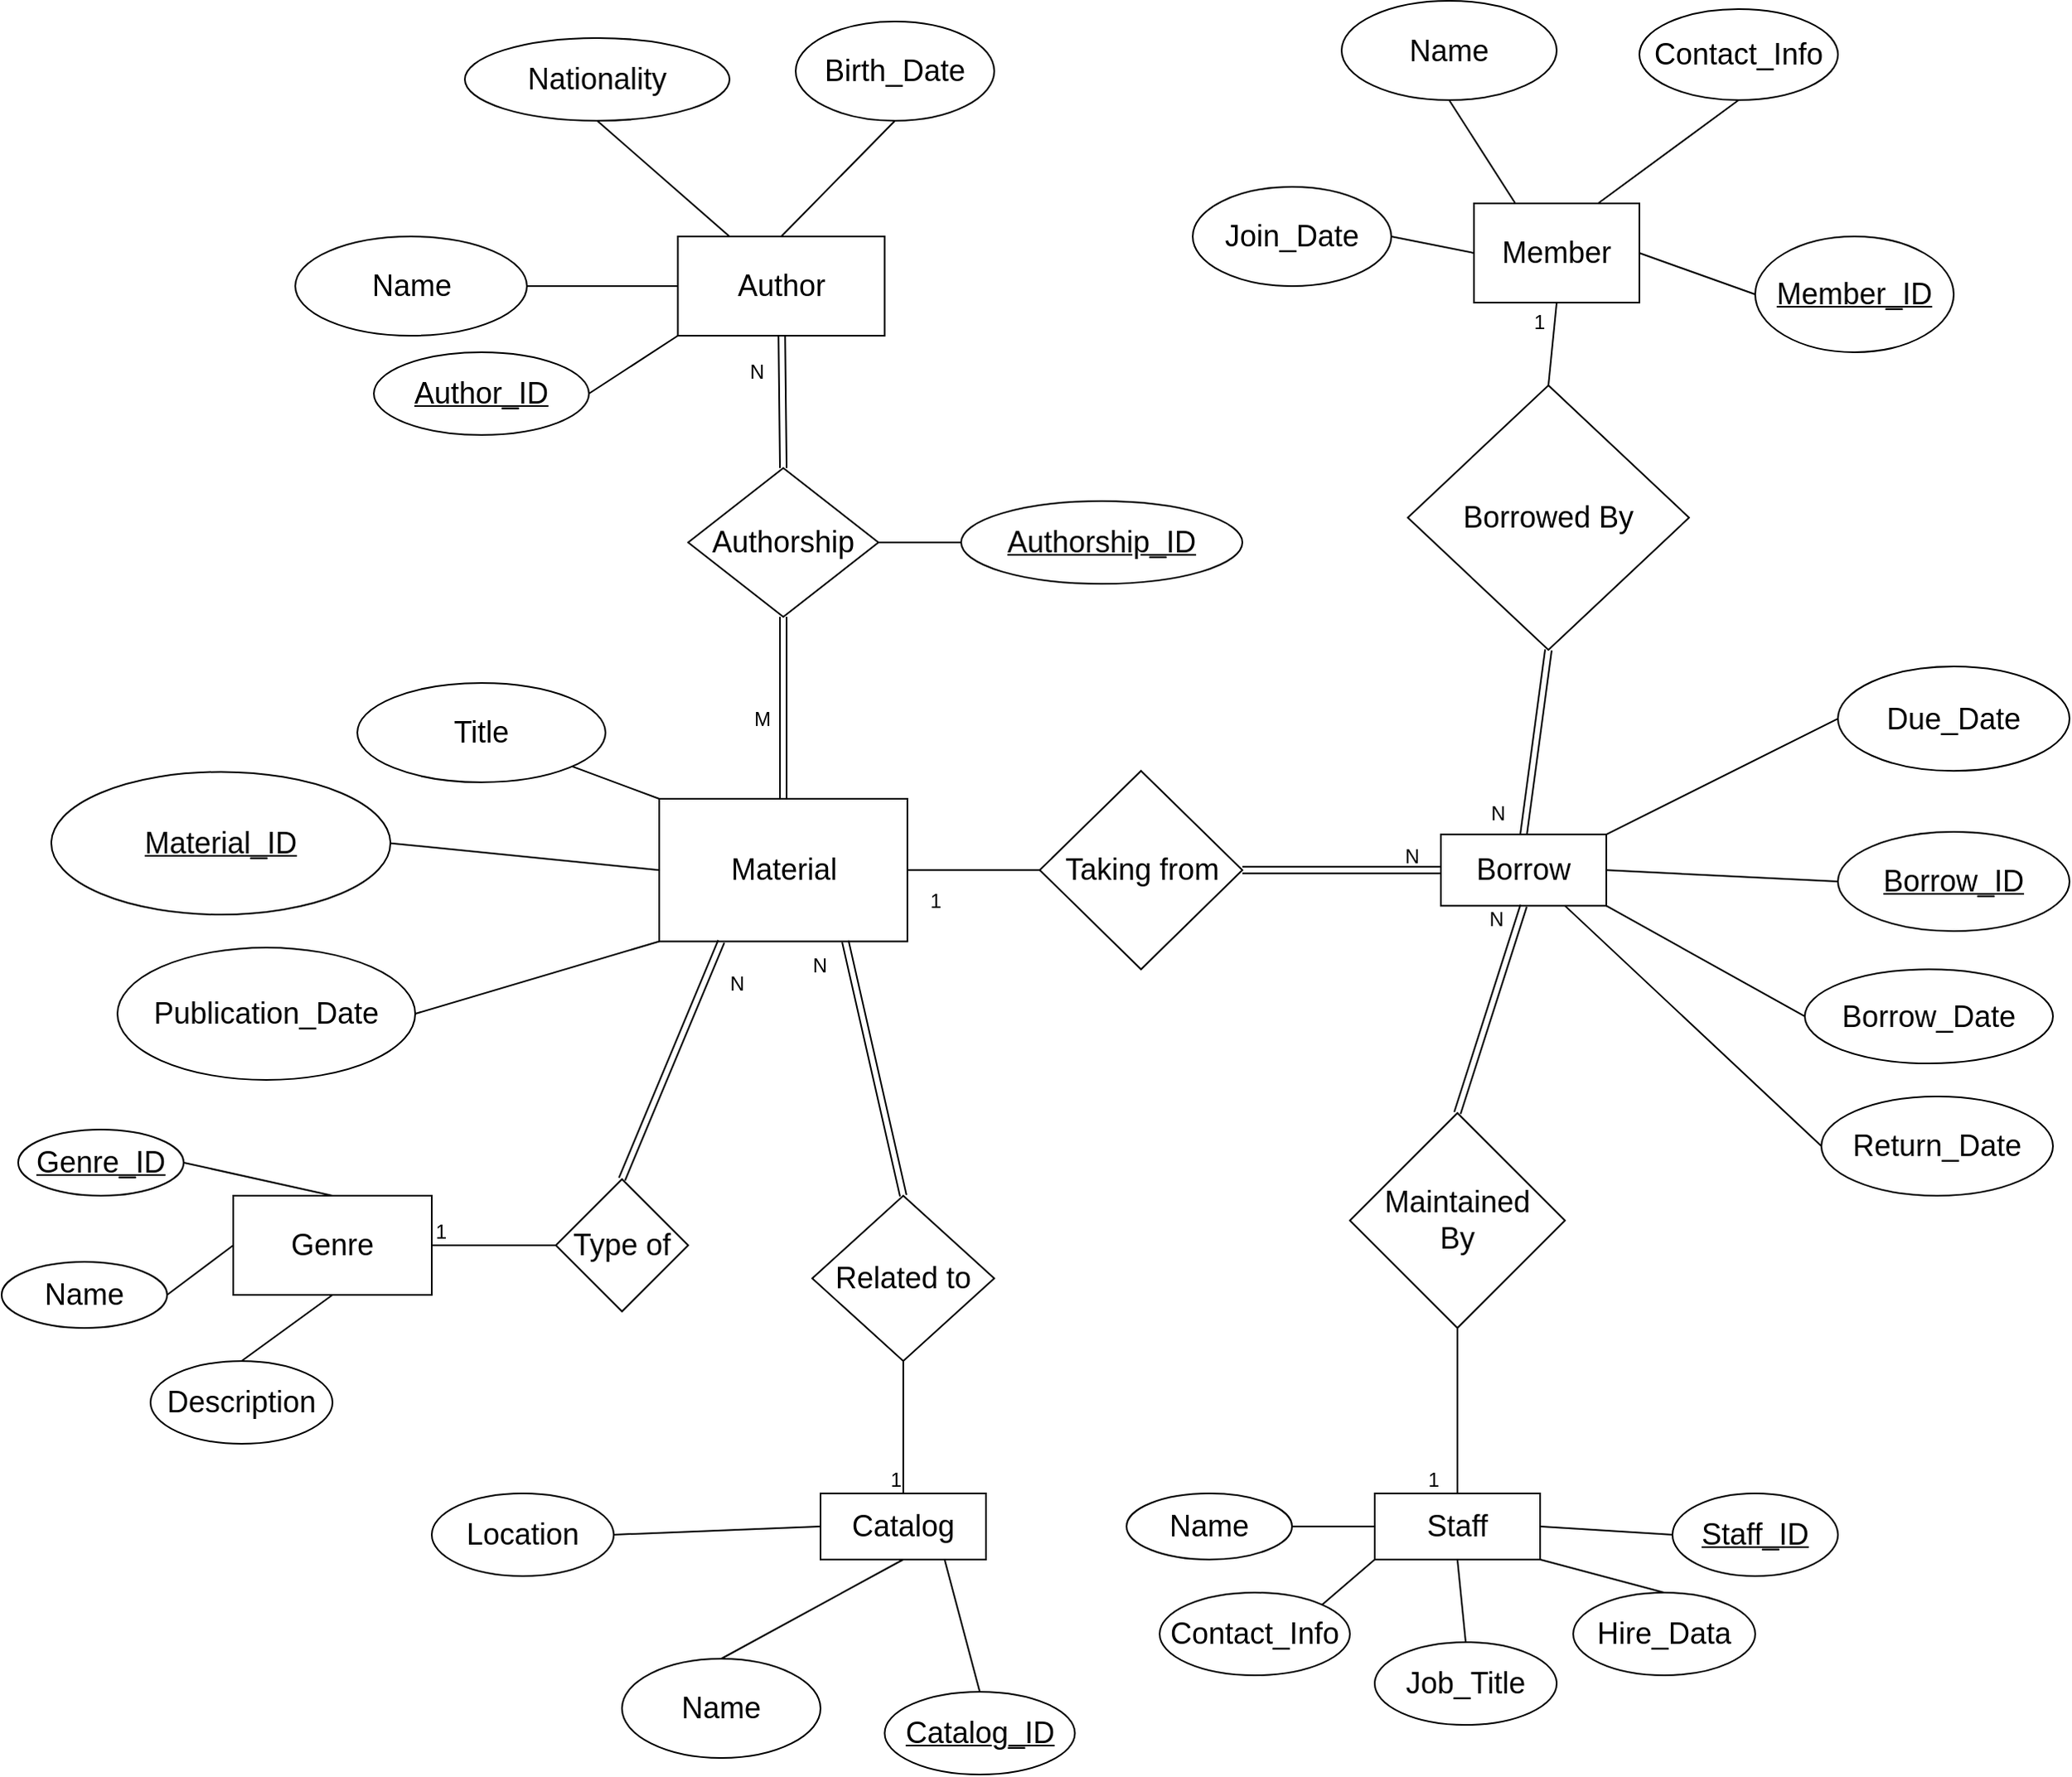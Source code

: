 <mxfile version="24.2.3" type="device">
  <diagram id="R2lEEEUBdFMjLlhIrx00" name="Page-1">
    <mxGraphModel dx="3028" dy="1042" grid="1" gridSize="10" guides="1" tooltips="1" connect="1" arrows="1" fold="1" page="1" pageScale="1" pageWidth="850" pageHeight="1100" math="0" shadow="0" extFonts="Permanent Marker^https://fonts.googleapis.com/css?family=Permanent+Marker">
      <root>
        <mxCell id="0" />
        <mxCell id="1" parent="0" />
        <mxCell id="g8YVUo3Ev3JXfUxe4tTI-1" value="&lt;font style=&quot;font-size: 18px;&quot;&gt;Material&lt;/font&gt;" style="rounded=0;whiteSpace=wrap;html=1;" vertex="1" parent="1">
          <mxGeometry x="-382.5" y="530" width="150" height="86.25" as="geometry" />
        </mxCell>
        <mxCell id="g8YVUo3Ev3JXfUxe4tTI-8" value="&lt;u&gt;&lt;font style=&quot;font-size: 18px;&quot;&gt;Material_ID&lt;/font&gt;&lt;/u&gt;" style="ellipse;whiteSpace=wrap;html=1;" vertex="1" parent="1">
          <mxGeometry x="-750" y="513.75" width="205" height="86.25" as="geometry" />
        </mxCell>
        <mxCell id="g8YVUo3Ev3JXfUxe4tTI-11" value="" style="endArrow=none;html=1;rounded=0;exitX=1;exitY=0.5;exitDx=0;exitDy=0;entryX=0;entryY=0.5;entryDx=0;entryDy=0;" edge="1" parent="1" source="g8YVUo3Ev3JXfUxe4tTI-8" target="g8YVUo3Ev3JXfUxe4tTI-1">
          <mxGeometry width="50" height="50" relative="1" as="geometry">
            <mxPoint x="470" y="320" as="sourcePoint" />
            <mxPoint x="520" y="270" as="targetPoint" />
          </mxGeometry>
        </mxCell>
        <mxCell id="g8YVUo3Ev3JXfUxe4tTI-12" value="" style="endArrow=none;html=1;rounded=0;exitX=0;exitY=0;exitDx=0;exitDy=0;" edge="1" parent="1" source="g8YVUo3Ev3JXfUxe4tTI-1" target="g8YVUo3Ev3JXfUxe4tTI-13">
          <mxGeometry width="50" height="50" relative="1" as="geometry">
            <mxPoint x="470" y="320" as="sourcePoint" />
            <mxPoint x="70" y="180" as="targetPoint" />
          </mxGeometry>
        </mxCell>
        <mxCell id="g8YVUo3Ev3JXfUxe4tTI-13" value="&lt;font style=&quot;font-size: 18px;&quot;&gt;Title&lt;/font&gt;" style="ellipse;whiteSpace=wrap;html=1;" vertex="1" parent="1">
          <mxGeometry x="-565" y="460" width="150" height="60" as="geometry" />
        </mxCell>
        <mxCell id="g8YVUo3Ev3JXfUxe4tTI-14" value="" style="endArrow=none;html=1;rounded=0;entryX=0;entryY=1;entryDx=0;entryDy=0;exitX=1;exitY=0.5;exitDx=0;exitDy=0;" edge="1" parent="1" source="g8YVUo3Ev3JXfUxe4tTI-15" target="g8YVUo3Ev3JXfUxe4tTI-1">
          <mxGeometry width="50" height="50" relative="1" as="geometry">
            <mxPoint x="70" y="290" as="sourcePoint" />
            <mxPoint x="520" y="270" as="targetPoint" />
          </mxGeometry>
        </mxCell>
        <mxCell id="g8YVUo3Ev3JXfUxe4tTI-15" value="&lt;font style=&quot;font-size: 18px;&quot;&gt;Publication_Date&lt;/font&gt;" style="ellipse;whiteSpace=wrap;html=1;" vertex="1" parent="1">
          <mxGeometry x="-710" y="620" width="180" height="80" as="geometry" />
        </mxCell>
        <mxCell id="g8YVUo3Ev3JXfUxe4tTI-22" value="&lt;font style=&quot;font-size: 18px;&quot;&gt;Authorship&lt;/font&gt;" style="rhombus;whiteSpace=wrap;html=1;" vertex="1" parent="1">
          <mxGeometry x="-365" y="330" width="115" height="90" as="geometry" />
        </mxCell>
        <mxCell id="g8YVUo3Ev3JXfUxe4tTI-28" value="" style="shape=link;html=1;rounded=0;exitX=0.5;exitY=0;exitDx=0;exitDy=0;entryX=0.5;entryY=1;entryDx=0;entryDy=0;" edge="1" parent="1" source="g8YVUo3Ev3JXfUxe4tTI-1" target="g8YVUo3Ev3JXfUxe4tTI-22">
          <mxGeometry relative="1" as="geometry">
            <mxPoint x="290" y="230" as="sourcePoint" />
            <mxPoint x="450" y="230" as="targetPoint" />
          </mxGeometry>
        </mxCell>
        <mxCell id="g8YVUo3Ev3JXfUxe4tTI-29" value="N" style="resizable=0;html=1;whiteSpace=wrap;align=right;verticalAlign=bottom;" connectable="0" vertex="1" parent="g8YVUo3Ev3JXfUxe4tTI-28">
          <mxGeometry x="1" relative="1" as="geometry">
            <mxPoint x="-10" y="-140" as="offset" />
          </mxGeometry>
        </mxCell>
        <mxCell id="g8YVUo3Ev3JXfUxe4tTI-30" value="" style="shape=link;html=1;rounded=0;exitX=0.5;exitY=0;exitDx=0;exitDy=0;entryX=0.5;entryY=1;entryDx=0;entryDy=0;" edge="1" parent="1" source="g8YVUo3Ev3JXfUxe4tTI-33" target="g8YVUo3Ev3JXfUxe4tTI-33">
          <mxGeometry relative="1" as="geometry">
            <mxPoint x="-290" y="300" as="sourcePoint" />
            <mxPoint x="-290" y="140" as="targetPoint" />
          </mxGeometry>
        </mxCell>
        <mxCell id="g8YVUo3Ev3JXfUxe4tTI-35" value="" style="shape=link;html=1;rounded=0;exitX=0.5;exitY=0;exitDx=0;exitDy=0;" edge="1" parent="1" source="g8YVUo3Ev3JXfUxe4tTI-22" target="g8YVUo3Ev3JXfUxe4tTI-33">
          <mxGeometry relative="1" as="geometry">
            <mxPoint x="-290" y="330" as="sourcePoint" />
            <mxPoint x="-290" y="140" as="targetPoint" />
          </mxGeometry>
        </mxCell>
        <mxCell id="g8YVUo3Ev3JXfUxe4tTI-36" value="M" style="resizable=0;html=1;whiteSpace=wrap;align=left;verticalAlign=bottom;" connectable="0" vertex="1" parent="g8YVUo3Ev3JXfUxe4tTI-35">
          <mxGeometry x="-1" relative="1" as="geometry">
            <mxPoint x="-20" y="160" as="offset" />
          </mxGeometry>
        </mxCell>
        <mxCell id="g8YVUo3Ev3JXfUxe4tTI-33" value="&lt;font style=&quot;font-size: 18px;&quot;&gt;Author&lt;/font&gt;" style="rounded=0;whiteSpace=wrap;html=1;" vertex="1" parent="1">
          <mxGeometry x="-371.25" y="190" width="125" height="60" as="geometry" />
        </mxCell>
        <mxCell id="g8YVUo3Ev3JXfUxe4tTI-37" value="&lt;font style=&quot;font-size: 18px;&quot;&gt;&lt;u&gt;Authorship_ID&lt;/u&gt;&lt;/font&gt;" style="ellipse;whiteSpace=wrap;html=1;align=center;" vertex="1" parent="1">
          <mxGeometry x="-200" y="350" width="170" height="50" as="geometry" />
        </mxCell>
        <mxCell id="g8YVUo3Ev3JXfUxe4tTI-38" value="" style="endArrow=none;html=1;rounded=0;entryX=1;entryY=0.5;entryDx=0;entryDy=0;exitX=0;exitY=0.5;exitDx=0;exitDy=0;" edge="1" parent="1" source="g8YVUo3Ev3JXfUxe4tTI-37" target="g8YVUo3Ev3JXfUxe4tTI-22">
          <mxGeometry width="50" height="50" relative="1" as="geometry">
            <mxPoint x="-140" y="390" as="sourcePoint" />
            <mxPoint x="60" y="460" as="targetPoint" />
          </mxGeometry>
        </mxCell>
        <mxCell id="g8YVUo3Ev3JXfUxe4tTI-39" value="&lt;font style=&quot;font-size: 18px;&quot;&gt;Name&lt;/font&gt;" style="ellipse;whiteSpace=wrap;html=1;align=center;" vertex="1" parent="1">
          <mxGeometry x="-602.5" y="190" width="140" height="60" as="geometry" />
        </mxCell>
        <mxCell id="g8YVUo3Ev3JXfUxe4tTI-40" value="&lt;font style=&quot;font-size: 18px;&quot;&gt;Author_ID&lt;/font&gt;" style="ellipse;whiteSpace=wrap;html=1;align=center;fontStyle=4;" vertex="1" parent="1">
          <mxGeometry x="-555" y="260" width="130" height="50" as="geometry" />
        </mxCell>
        <mxCell id="g8YVUo3Ev3JXfUxe4tTI-41" value="&lt;font style=&quot;font-size: 18px;&quot;&gt;Birth_Date&lt;/font&gt;" style="ellipse;whiteSpace=wrap;html=1;align=center;" vertex="1" parent="1">
          <mxGeometry x="-300" y="60" width="120" height="60" as="geometry" />
        </mxCell>
        <mxCell id="g8YVUo3Ev3JXfUxe4tTI-42" value="&lt;font style=&quot;font-size: 18px;&quot;&gt;Nationality&lt;/font&gt;" style="ellipse;whiteSpace=wrap;html=1;align=center;" vertex="1" parent="1">
          <mxGeometry x="-500" y="70" width="160" height="50" as="geometry" />
        </mxCell>
        <mxCell id="g8YVUo3Ev3JXfUxe4tTI-43" value="" style="endArrow=none;html=1;rounded=0;exitX=0.5;exitY=0;exitDx=0;exitDy=0;entryX=0.5;entryY=1;entryDx=0;entryDy=0;" edge="1" parent="1" source="g8YVUo3Ev3JXfUxe4tTI-33" target="g8YVUo3Ev3JXfUxe4tTI-41">
          <mxGeometry width="50" height="50" relative="1" as="geometry">
            <mxPoint x="10" y="350" as="sourcePoint" />
            <mxPoint x="60" y="300" as="targetPoint" />
          </mxGeometry>
        </mxCell>
        <mxCell id="g8YVUo3Ev3JXfUxe4tTI-44" value="" style="endArrow=none;html=1;rounded=0;exitX=0.5;exitY=1;exitDx=0;exitDy=0;entryX=0.25;entryY=0;entryDx=0;entryDy=0;" edge="1" parent="1" source="g8YVUo3Ev3JXfUxe4tTI-42" target="g8YVUo3Ev3JXfUxe4tTI-33">
          <mxGeometry width="50" height="50" relative="1" as="geometry">
            <mxPoint x="10" y="350" as="sourcePoint" />
            <mxPoint x="60" y="300" as="targetPoint" />
          </mxGeometry>
        </mxCell>
        <mxCell id="g8YVUo3Ev3JXfUxe4tTI-45" value="" style="endArrow=none;html=1;rounded=0;exitX=1;exitY=0.5;exitDx=0;exitDy=0;entryX=0;entryY=0.5;entryDx=0;entryDy=0;" edge="1" parent="1" source="g8YVUo3Ev3JXfUxe4tTI-39" target="g8YVUo3Ev3JXfUxe4tTI-33">
          <mxGeometry width="50" height="50" relative="1" as="geometry">
            <mxPoint x="10" y="350" as="sourcePoint" />
            <mxPoint x="60" y="300" as="targetPoint" />
          </mxGeometry>
        </mxCell>
        <mxCell id="g8YVUo3Ev3JXfUxe4tTI-46" value="" style="endArrow=none;html=1;rounded=0;exitX=1;exitY=0.5;exitDx=0;exitDy=0;entryX=0;entryY=1;entryDx=0;entryDy=0;" edge="1" parent="1" source="g8YVUo3Ev3JXfUxe4tTI-40" target="g8YVUo3Ev3JXfUxe4tTI-33">
          <mxGeometry width="50" height="50" relative="1" as="geometry">
            <mxPoint x="10" y="350" as="sourcePoint" />
            <mxPoint x="60" y="300" as="targetPoint" />
          </mxGeometry>
        </mxCell>
        <mxCell id="g8YVUo3Ev3JXfUxe4tTI-50" value="&lt;font style=&quot;font-size: 18px;&quot;&gt;Taking from&lt;/font&gt;" style="rhombus;whiteSpace=wrap;html=1;" vertex="1" parent="1">
          <mxGeometry x="-152.5" y="513.12" width="122.5" height="120" as="geometry" />
        </mxCell>
        <mxCell id="g8YVUo3Ev3JXfUxe4tTI-57" value="" style="endArrow=none;html=1;rounded=0;entryX=1;entryY=0.5;entryDx=0;entryDy=0;exitX=0;exitY=0.5;exitDx=0;exitDy=0;" edge="1" parent="1" source="g8YVUo3Ev3JXfUxe4tTI-50" target="g8YVUo3Ev3JXfUxe4tTI-1">
          <mxGeometry relative="1" as="geometry">
            <mxPoint x="-230" y="560" as="sourcePoint" />
            <mxPoint x="-70" y="560" as="targetPoint" />
          </mxGeometry>
        </mxCell>
        <mxCell id="g8YVUo3Ev3JXfUxe4tTI-58" value="1" style="resizable=0;html=1;whiteSpace=wrap;align=right;verticalAlign=bottom;" connectable="0" vertex="1" parent="g8YVUo3Ev3JXfUxe4tTI-57">
          <mxGeometry x="1" relative="1" as="geometry">
            <mxPoint x="22" y="27" as="offset" />
          </mxGeometry>
        </mxCell>
        <mxCell id="g8YVUo3Ev3JXfUxe4tTI-59" value="" style="shape=link;html=1;rounded=0;exitX=1;exitY=0.5;exitDx=0;exitDy=0;entryX=0;entryY=0.5;entryDx=0;entryDy=0;" edge="1" parent="1" source="g8YVUo3Ev3JXfUxe4tTI-50" target="g8YVUo3Ev3JXfUxe4tTI-62">
          <mxGeometry relative="1" as="geometry">
            <mxPoint x="-330" y="740" as="sourcePoint" />
            <mxPoint x="-310" y="880" as="targetPoint" />
          </mxGeometry>
        </mxCell>
        <mxCell id="g8YVUo3Ev3JXfUxe4tTI-60" value="N" style="resizable=0;html=1;whiteSpace=wrap;align=right;verticalAlign=bottom;" connectable="0" vertex="1" parent="g8YVUo3Ev3JXfUxe4tTI-59">
          <mxGeometry x="1" relative="1" as="geometry">
            <mxPoint x="-11" as="offset" />
          </mxGeometry>
        </mxCell>
        <mxCell id="g8YVUo3Ev3JXfUxe4tTI-62" value="&lt;font style=&quot;font-size: 18px;&quot;&gt;Borrow&lt;/font&gt;" style="whiteSpace=wrap;html=1;align=center;" vertex="1" parent="1">
          <mxGeometry x="90" y="551.56" width="100" height="43.13" as="geometry" />
        </mxCell>
        <mxCell id="g8YVUo3Ev3JXfUxe4tTI-64" value="&lt;font style=&quot;font-size: 18px;&quot;&gt;Due_Date&lt;/font&gt;" style="ellipse;whiteSpace=wrap;html=1;align=center;" vertex="1" parent="1">
          <mxGeometry x="330" y="450" width="140" height="63.12" as="geometry" />
        </mxCell>
        <mxCell id="g8YVUo3Ev3JXfUxe4tTI-65" value="&lt;font style=&quot;font-size: 18px;&quot;&gt;Return_Date&lt;/font&gt;" style="ellipse;whiteSpace=wrap;html=1;align=center;" vertex="1" parent="1">
          <mxGeometry x="320" y="710" width="140" height="60" as="geometry" />
        </mxCell>
        <mxCell id="g8YVUo3Ev3JXfUxe4tTI-66" value="&lt;font style=&quot;font-size: 18px;&quot;&gt;Borrow_Date&lt;/font&gt;" style="ellipse;whiteSpace=wrap;html=1;align=center;" vertex="1" parent="1">
          <mxGeometry x="310" y="633.12" width="150" height="56.88" as="geometry" />
        </mxCell>
        <mxCell id="g8YVUo3Ev3JXfUxe4tTI-67" value="&lt;font style=&quot;font-size: 18px;&quot;&gt;Borrow_ID&lt;/font&gt;" style="ellipse;whiteSpace=wrap;html=1;align=center;fontStyle=4;" vertex="1" parent="1">
          <mxGeometry x="330" y="550" width="140" height="60" as="geometry" />
        </mxCell>
        <mxCell id="g8YVUo3Ev3JXfUxe4tTI-74" value="" style="endArrow=none;html=1;rounded=0;exitX=1;exitY=0;exitDx=0;exitDy=0;entryX=0;entryY=0.5;entryDx=0;entryDy=0;" edge="1" parent="1" source="g8YVUo3Ev3JXfUxe4tTI-62" target="g8YVUo3Ev3JXfUxe4tTI-64">
          <mxGeometry relative="1" as="geometry">
            <mxPoint x="-70" y="600" as="sourcePoint" />
            <mxPoint x="90" y="600" as="targetPoint" />
          </mxGeometry>
        </mxCell>
        <mxCell id="g8YVUo3Ev3JXfUxe4tTI-75" value="" style="endArrow=none;html=1;rounded=0;exitX=1;exitY=0.5;exitDx=0;exitDy=0;entryX=0;entryY=0.5;entryDx=0;entryDy=0;" edge="1" parent="1" source="g8YVUo3Ev3JXfUxe4tTI-62" target="g8YVUo3Ev3JXfUxe4tTI-67">
          <mxGeometry relative="1" as="geometry">
            <mxPoint x="110" y="560" as="sourcePoint" />
            <mxPoint x="210" y="500" as="targetPoint" />
          </mxGeometry>
        </mxCell>
        <mxCell id="g8YVUo3Ev3JXfUxe4tTI-76" value="" style="endArrow=none;html=1;rounded=0;exitX=1;exitY=1;exitDx=0;exitDy=0;entryX=0;entryY=0.5;entryDx=0;entryDy=0;" edge="1" parent="1" source="g8YVUo3Ev3JXfUxe4tTI-62" target="g8YVUo3Ev3JXfUxe4tTI-66">
          <mxGeometry relative="1" as="geometry">
            <mxPoint x="120" y="570" as="sourcePoint" />
            <mxPoint x="220" y="510" as="targetPoint" />
          </mxGeometry>
        </mxCell>
        <mxCell id="g8YVUo3Ev3JXfUxe4tTI-77" value="" style="endArrow=none;html=1;rounded=0;exitX=0.75;exitY=1;exitDx=0;exitDy=0;entryX=0;entryY=0.5;entryDx=0;entryDy=0;" edge="1" parent="1" source="g8YVUo3Ev3JXfUxe4tTI-62" target="g8YVUo3Ev3JXfUxe4tTI-65">
          <mxGeometry relative="1" as="geometry">
            <mxPoint x="130" y="580" as="sourcePoint" />
            <mxPoint x="230" y="520" as="targetPoint" />
          </mxGeometry>
        </mxCell>
        <mxCell id="g8YVUo3Ev3JXfUxe4tTI-78" value="" style="shape=link;html=1;rounded=0;entryX=0.5;entryY=0;entryDx=0;entryDy=0;exitX=0.5;exitY=1;exitDx=0;exitDy=0;" edge="1" parent="1" source="g8YVUo3Ev3JXfUxe4tTI-80" target="g8YVUo3Ev3JXfUxe4tTI-62">
          <mxGeometry relative="1" as="geometry">
            <mxPoint x="99.84" y="390" as="sourcePoint" />
            <mxPoint x="99.84" y="550" as="targetPoint" />
          </mxGeometry>
        </mxCell>
        <mxCell id="g8YVUo3Ev3JXfUxe4tTI-79" value="N" style="resizable=0;html=1;whiteSpace=wrap;align=right;verticalAlign=bottom;" connectable="0" vertex="1" parent="g8YVUo3Ev3JXfUxe4tTI-78">
          <mxGeometry x="1" relative="1" as="geometry">
            <mxPoint x="-10" y="-4" as="offset" />
          </mxGeometry>
        </mxCell>
        <mxCell id="g8YVUo3Ev3JXfUxe4tTI-80" value="&lt;font style=&quot;font-size: 18px;&quot;&gt;&lt;font style=&quot;&quot;&gt;&lt;font style=&quot;&quot;&gt;Borrowed&lt;/font&gt;&lt;font style=&quot;&quot;&gt;&amp;nbsp;&lt;/font&gt;&lt;/font&gt;&lt;span style=&quot;background-color: initial;&quot;&gt;By&lt;/span&gt;&lt;/font&gt;" style="rhombus;whiteSpace=wrap;html=1;" vertex="1" parent="1">
          <mxGeometry x="70" y="280" width="170" height="160" as="geometry" />
        </mxCell>
        <mxCell id="g8YVUo3Ev3JXfUxe4tTI-83" value="&lt;font style=&quot;font-size: 18px;&quot;&gt;Member&lt;/font&gt;" style="whiteSpace=wrap;html=1;align=center;" vertex="1" parent="1">
          <mxGeometry x="110" y="170" width="100" height="60" as="geometry" />
        </mxCell>
        <mxCell id="g8YVUo3Ev3JXfUxe4tTI-84" value="" style="shape=link;html=1;rounded=0;entryX=0.5;entryY=1;entryDx=0;entryDy=0;exitX=0.5;exitY=0;exitDx=0;exitDy=0;" edge="1" parent="1" source="g8YVUo3Ev3JXfUxe4tTI-86" target="g8YVUo3Ev3JXfUxe4tTI-62">
          <mxGeometry relative="1" as="geometry">
            <mxPoint x="100" y="720" as="sourcePoint" />
            <mxPoint x="80" y="633.12" as="targetPoint" />
          </mxGeometry>
        </mxCell>
        <mxCell id="g8YVUo3Ev3JXfUxe4tTI-85" value="N" style="resizable=0;html=1;whiteSpace=wrap;align=right;verticalAlign=bottom;" connectable="0" vertex="1" parent="g8YVUo3Ev3JXfUxe4tTI-84">
          <mxGeometry x="1" relative="1" as="geometry">
            <mxPoint x="-10" y="17" as="offset" />
          </mxGeometry>
        </mxCell>
        <mxCell id="g8YVUo3Ev3JXfUxe4tTI-86" value="&lt;font style=&quot;font-size: 18px;&quot;&gt;Maintained&lt;/font&gt;&lt;div&gt;&lt;font style=&quot;font-size: 18px;&quot;&gt;By&lt;/font&gt;&lt;/div&gt;" style="rhombus;whiteSpace=wrap;html=1;" vertex="1" parent="1">
          <mxGeometry x="35" y="720" width="130" height="130" as="geometry" />
        </mxCell>
        <mxCell id="g8YVUo3Ev3JXfUxe4tTI-87" value="" style="endArrow=none;html=1;rounded=0;exitX=0.5;exitY=1;exitDx=0;exitDy=0;entryX=0.5;entryY=0;entryDx=0;entryDy=0;" edge="1" parent="1" source="g8YVUo3Ev3JXfUxe4tTI-86" target="g8YVUo3Ev3JXfUxe4tTI-89">
          <mxGeometry relative="1" as="geometry">
            <mxPoint x="20" y="950" as="sourcePoint" />
            <mxPoint x="100" y="940" as="targetPoint" />
          </mxGeometry>
        </mxCell>
        <mxCell id="g8YVUo3Ev3JXfUxe4tTI-88" value="1" style="resizable=0;html=1;whiteSpace=wrap;align=right;verticalAlign=bottom;" connectable="0" vertex="1" parent="g8YVUo3Ev3JXfUxe4tTI-87">
          <mxGeometry x="1" relative="1" as="geometry">
            <mxPoint x="-10" as="offset" />
          </mxGeometry>
        </mxCell>
        <mxCell id="g8YVUo3Ev3JXfUxe4tTI-89" value="&lt;font style=&quot;font-size: 18px;&quot;&gt;Staff&lt;/font&gt;" style="whiteSpace=wrap;html=1;align=center;" vertex="1" parent="1">
          <mxGeometry x="50" y="950" width="100" height="40" as="geometry" />
        </mxCell>
        <mxCell id="g8YVUo3Ev3JXfUxe4tTI-90" value="&lt;font style=&quot;font-size: 18px;&quot;&gt;Name&lt;/font&gt;" style="ellipse;whiteSpace=wrap;html=1;align=center;" vertex="1" parent="1">
          <mxGeometry x="-100" y="950" width="100" height="40" as="geometry" />
        </mxCell>
        <mxCell id="g8YVUo3Ev3JXfUxe4tTI-91" value="&lt;font style=&quot;font-size: 18px;&quot;&gt;Contact_Info&lt;/font&gt;" style="ellipse;whiteSpace=wrap;html=1;align=center;" vertex="1" parent="1">
          <mxGeometry x="-80" y="1010" width="115" height="50" as="geometry" />
        </mxCell>
        <mxCell id="g8YVUo3Ev3JXfUxe4tTI-92" value="&lt;font style=&quot;font-size: 18px;&quot;&gt;Job_Title&lt;/font&gt;" style="ellipse;whiteSpace=wrap;html=1;align=center;" vertex="1" parent="1">
          <mxGeometry x="50" y="1040" width="110" height="50" as="geometry" />
        </mxCell>
        <mxCell id="g8YVUo3Ev3JXfUxe4tTI-93" value="&lt;font style=&quot;font-size: 18px;&quot;&gt;Hire_Data&lt;/font&gt;" style="ellipse;whiteSpace=wrap;html=1;align=center;" vertex="1" parent="1">
          <mxGeometry x="170" y="1010" width="110" height="50" as="geometry" />
        </mxCell>
        <mxCell id="g8YVUo3Ev3JXfUxe4tTI-94" value="&lt;font style=&quot;font-size: 18px;&quot;&gt;Staff_ID&lt;/font&gt;" style="ellipse;whiteSpace=wrap;html=1;align=center;fontStyle=4;" vertex="1" parent="1">
          <mxGeometry x="230" y="950" width="100" height="50" as="geometry" />
        </mxCell>
        <mxCell id="g8YVUo3Ev3JXfUxe4tTI-95" value="" style="endArrow=none;html=1;rounded=0;exitX=1;exitY=0.5;exitDx=0;exitDy=0;entryX=0;entryY=0.5;entryDx=0;entryDy=0;" edge="1" parent="1" source="g8YVUo3Ev3JXfUxe4tTI-89" target="g8YVUo3Ev3JXfUxe4tTI-94">
          <mxGeometry relative="1" as="geometry">
            <mxPoint x="170" y="990" as="sourcePoint" />
            <mxPoint x="330" y="990" as="targetPoint" />
          </mxGeometry>
        </mxCell>
        <mxCell id="g8YVUo3Ev3JXfUxe4tTI-96" value="" style="endArrow=none;html=1;rounded=0;exitX=1;exitY=1;exitDx=0;exitDy=0;entryX=0.5;entryY=0;entryDx=0;entryDy=0;" edge="1" parent="1" source="g8YVUo3Ev3JXfUxe4tTI-89" target="g8YVUo3Ev3JXfUxe4tTI-93">
          <mxGeometry relative="1" as="geometry">
            <mxPoint x="200" y="1070" as="sourcePoint" />
            <mxPoint x="360" y="1070" as="targetPoint" />
          </mxGeometry>
        </mxCell>
        <mxCell id="g8YVUo3Ev3JXfUxe4tTI-97" value="" style="endArrow=none;html=1;rounded=0;exitX=0.5;exitY=1;exitDx=0;exitDy=0;entryX=0.5;entryY=0;entryDx=0;entryDy=0;" edge="1" parent="1" source="g8YVUo3Ev3JXfUxe4tTI-89" target="g8YVUo3Ev3JXfUxe4tTI-92">
          <mxGeometry relative="1" as="geometry">
            <mxPoint x="-190" y="1059.38" as="sourcePoint" />
            <mxPoint x="-30" y="1059.38" as="targetPoint" />
          </mxGeometry>
        </mxCell>
        <mxCell id="g8YVUo3Ev3JXfUxe4tTI-98" value="" style="endArrow=none;html=1;rounded=0;entryX=0;entryY=0.5;entryDx=0;entryDy=0;exitX=1;exitY=0.5;exitDx=0;exitDy=0;" edge="1" parent="1" source="g8YVUo3Ev3JXfUxe4tTI-90" target="g8YVUo3Ev3JXfUxe4tTI-89">
          <mxGeometry relative="1" as="geometry">
            <mxPoint x="-280" y="1020" as="sourcePoint" />
            <mxPoint x="-120" y="1020" as="targetPoint" />
          </mxGeometry>
        </mxCell>
        <mxCell id="g8YVUo3Ev3JXfUxe4tTI-99" value="" style="endArrow=none;html=1;rounded=0;entryX=0;entryY=1;entryDx=0;entryDy=0;exitX=1;exitY=0;exitDx=0;exitDy=0;" edge="1" parent="1" source="g8YVUo3Ev3JXfUxe4tTI-91" target="g8YVUo3Ev3JXfUxe4tTI-89">
          <mxGeometry relative="1" as="geometry">
            <mxPoint x="-70" y="1020" as="sourcePoint" />
            <mxPoint x="90" y="1020" as="targetPoint" />
          </mxGeometry>
        </mxCell>
        <mxCell id="g8YVUo3Ev3JXfUxe4tTI-100" value="&lt;font style=&quot;font-size: 18px;&quot;&gt;Join_Date&lt;/font&gt;" style="ellipse;whiteSpace=wrap;html=1;align=center;" vertex="1" parent="1">
          <mxGeometry x="-60" y="160" width="120" height="60" as="geometry" />
        </mxCell>
        <mxCell id="g8YVUo3Ev3JXfUxe4tTI-101" value="&lt;font style=&quot;font-size: 18px;&quot;&gt;Name&lt;/font&gt;" style="ellipse;whiteSpace=wrap;html=1;align=center;" vertex="1" parent="1">
          <mxGeometry x="30" y="47.5" width="130" height="60" as="geometry" />
        </mxCell>
        <mxCell id="g8YVUo3Ev3JXfUxe4tTI-102" value="&lt;font style=&quot;font-size: 18px;&quot;&gt;Contact_Info&lt;/font&gt;" style="ellipse;whiteSpace=wrap;html=1;align=center;" vertex="1" parent="1">
          <mxGeometry x="210" y="52.5" width="120" height="55" as="geometry" />
        </mxCell>
        <mxCell id="g8YVUo3Ev3JXfUxe4tTI-103" value="&lt;font style=&quot;font-size: 18px;&quot;&gt;Member_ID&lt;/font&gt;" style="ellipse;whiteSpace=wrap;html=1;align=center;fontStyle=4;" vertex="1" parent="1">
          <mxGeometry x="280" y="190" width="120" height="70" as="geometry" />
        </mxCell>
        <mxCell id="g8YVUo3Ev3JXfUxe4tTI-104" value="" style="endArrow=none;html=1;rounded=0;entryX=0;entryY=0.5;entryDx=0;entryDy=0;exitX=1;exitY=0.5;exitDx=0;exitDy=0;" edge="1" parent="1" source="g8YVUo3Ev3JXfUxe4tTI-100" target="g8YVUo3Ev3JXfUxe4tTI-83">
          <mxGeometry relative="1" as="geometry">
            <mxPoint x="-110" y="230" as="sourcePoint" />
            <mxPoint x="50" y="230" as="targetPoint" />
          </mxGeometry>
        </mxCell>
        <mxCell id="g8YVUo3Ev3JXfUxe4tTI-105" value="" style="endArrow=none;html=1;rounded=0;exitX=0.5;exitY=1;exitDx=0;exitDy=0;entryX=0.25;entryY=0;entryDx=0;entryDy=0;" edge="1" parent="1" source="g8YVUo3Ev3JXfUxe4tTI-101" target="g8YVUo3Ev3JXfUxe4tTI-83">
          <mxGeometry relative="1" as="geometry">
            <mxPoint x="10" y="150" as="sourcePoint" />
            <mxPoint x="170" y="150" as="targetPoint" />
          </mxGeometry>
        </mxCell>
        <mxCell id="g8YVUo3Ev3JXfUxe4tTI-106" value="" style="endArrow=none;html=1;rounded=0;exitX=0.75;exitY=0;exitDx=0;exitDy=0;entryX=0.5;entryY=1;entryDx=0;entryDy=0;" edge="1" parent="1" source="g8YVUo3Ev3JXfUxe4tTI-83" target="g8YVUo3Ev3JXfUxe4tTI-102">
          <mxGeometry relative="1" as="geometry">
            <mxPoint x="100" y="150" as="sourcePoint" />
            <mxPoint x="260" y="150" as="targetPoint" />
          </mxGeometry>
        </mxCell>
        <mxCell id="g8YVUo3Ev3JXfUxe4tTI-107" value="" style="endArrow=none;html=1;rounded=0;exitX=1;exitY=0.5;exitDx=0;exitDy=0;entryX=0;entryY=0.5;entryDx=0;entryDy=0;" edge="1" parent="1" source="g8YVUo3Ev3JXfUxe4tTI-83" target="g8YVUo3Ev3JXfUxe4tTI-103">
          <mxGeometry relative="1" as="geometry">
            <mxPoint x="160" y="270" as="sourcePoint" />
            <mxPoint x="320" y="270" as="targetPoint" />
          </mxGeometry>
        </mxCell>
        <mxCell id="g8YVUo3Ev3JXfUxe4tTI-108" value="" style="endArrow=none;html=1;rounded=0;exitX=0.5;exitY=0;exitDx=0;exitDy=0;entryX=0.5;entryY=1;entryDx=0;entryDy=0;" edge="1" parent="1" source="g8YVUo3Ev3JXfUxe4tTI-80" target="g8YVUo3Ev3JXfUxe4tTI-83">
          <mxGeometry relative="1" as="geometry">
            <mxPoint x="230" y="440" as="sourcePoint" />
            <mxPoint x="110" y="240" as="targetPoint" />
          </mxGeometry>
        </mxCell>
        <mxCell id="g8YVUo3Ev3JXfUxe4tTI-109" value="1" style="resizable=0;html=1;whiteSpace=wrap;align=right;verticalAlign=bottom;" connectable="0" vertex="1" parent="g8YVUo3Ev3JXfUxe4tTI-108">
          <mxGeometry x="1" relative="1" as="geometry">
            <mxPoint x="-5" y="20" as="offset" />
          </mxGeometry>
        </mxCell>
        <mxCell id="g8YVUo3Ev3JXfUxe4tTI-110" value="" style="shape=link;html=1;rounded=0;entryX=0.25;entryY=1;entryDx=0;entryDy=0;exitX=0.5;exitY=0;exitDx=0;exitDy=0;" edge="1" parent="1" source="g8YVUo3Ev3JXfUxe4tTI-112" target="g8YVUo3Ev3JXfUxe4tTI-1">
          <mxGeometry relative="1" as="geometry">
            <mxPoint x="-460" y="750" as="sourcePoint" />
            <mxPoint x="-30" y="700" as="targetPoint" />
          </mxGeometry>
        </mxCell>
        <mxCell id="g8YVUo3Ev3JXfUxe4tTI-111" value="N" style="resizable=0;html=1;whiteSpace=wrap;align=right;verticalAlign=bottom;" connectable="0" vertex="1" parent="g8YVUo3Ev3JXfUxe4tTI-110">
          <mxGeometry x="1" relative="1" as="geometry">
            <mxPoint x="15" y="34" as="offset" />
          </mxGeometry>
        </mxCell>
        <mxCell id="g8YVUo3Ev3JXfUxe4tTI-112" value="&lt;font style=&quot;font-size: 18px;&quot;&gt;Type of&lt;/font&gt;" style="rhombus;whiteSpace=wrap;html=1;" vertex="1" parent="1">
          <mxGeometry x="-445" y="760" width="80" height="80" as="geometry" />
        </mxCell>
        <mxCell id="g8YVUo3Ev3JXfUxe4tTI-114" value="&lt;font style=&quot;font-size: 18px;&quot;&gt;Genre&lt;/font&gt;" style="rounded=0;whiteSpace=wrap;html=1;" vertex="1" parent="1">
          <mxGeometry x="-640" y="770" width="120" height="60" as="geometry" />
        </mxCell>
        <mxCell id="g8YVUo3Ev3JXfUxe4tTI-115" value="" style="endArrow=none;html=1;rounded=0;entryX=1;entryY=0.5;entryDx=0;entryDy=0;exitX=0;exitY=0.5;exitDx=0;exitDy=0;" edge="1" parent="1" source="g8YVUo3Ev3JXfUxe4tTI-112" target="g8YVUo3Ev3JXfUxe4tTI-114">
          <mxGeometry relative="1" as="geometry">
            <mxPoint x="-590" y="770" as="sourcePoint" />
            <mxPoint x="-430" y="770" as="targetPoint" />
          </mxGeometry>
        </mxCell>
        <mxCell id="g8YVUo3Ev3JXfUxe4tTI-116" value="1" style="resizable=0;html=1;whiteSpace=wrap;align=right;verticalAlign=bottom;" connectable="0" vertex="1" parent="g8YVUo3Ev3JXfUxe4tTI-115">
          <mxGeometry x="1" relative="1" as="geometry">
            <mxPoint x="10" as="offset" />
          </mxGeometry>
        </mxCell>
        <mxCell id="g8YVUo3Ev3JXfUxe4tTI-117" value="&lt;font style=&quot;font-size: 18px;&quot;&gt;Description&lt;/font&gt;" style="ellipse;whiteSpace=wrap;html=1;align=center;" vertex="1" parent="1">
          <mxGeometry x="-690" y="870" width="110" height="50" as="geometry" />
        </mxCell>
        <mxCell id="g8YVUo3Ev3JXfUxe4tTI-118" value="&lt;font style=&quot;font-size: 18px;&quot;&gt;Name&lt;/font&gt;" style="ellipse;whiteSpace=wrap;html=1;align=center;" vertex="1" parent="1">
          <mxGeometry x="-780" y="810" width="100" height="40" as="geometry" />
        </mxCell>
        <mxCell id="g8YVUo3Ev3JXfUxe4tTI-119" value="&lt;font style=&quot;font-size: 18px;&quot;&gt;Genre_ID&lt;/font&gt;" style="ellipse;whiteSpace=wrap;html=1;align=center;fontStyle=4;" vertex="1" parent="1">
          <mxGeometry x="-770" y="730" width="100" height="40" as="geometry" />
        </mxCell>
        <mxCell id="g8YVUo3Ev3JXfUxe4tTI-120" value="" style="endArrow=none;html=1;rounded=0;exitX=1;exitY=0.5;exitDx=0;exitDy=0;entryX=0.5;entryY=0;entryDx=0;entryDy=0;" edge="1" parent="1" source="g8YVUo3Ev3JXfUxe4tTI-119" target="g8YVUo3Ev3JXfUxe4tTI-114">
          <mxGeometry relative="1" as="geometry">
            <mxPoint x="-540" y="770" as="sourcePoint" />
            <mxPoint x="-380" y="770" as="targetPoint" />
          </mxGeometry>
        </mxCell>
        <mxCell id="g8YVUo3Ev3JXfUxe4tTI-121" value="" style="endArrow=none;html=1;rounded=0;entryX=0.5;entryY=1;entryDx=0;entryDy=0;exitX=0.5;exitY=0;exitDx=0;exitDy=0;" edge="1" parent="1" source="g8YVUo3Ev3JXfUxe4tTI-117" target="g8YVUo3Ev3JXfUxe4tTI-114">
          <mxGeometry relative="1" as="geometry">
            <mxPoint x="-622.5" y="879.44" as="sourcePoint" />
            <mxPoint x="-462.5" y="879.44" as="targetPoint" />
          </mxGeometry>
        </mxCell>
        <mxCell id="g8YVUo3Ev3JXfUxe4tTI-122" value="" style="endArrow=none;html=1;rounded=0;entryX=0;entryY=0.5;entryDx=0;entryDy=0;exitX=1;exitY=0.5;exitDx=0;exitDy=0;" edge="1" parent="1" source="g8YVUo3Ev3JXfUxe4tTI-118" target="g8YVUo3Ev3JXfUxe4tTI-114">
          <mxGeometry relative="1" as="geometry">
            <mxPoint x="-790" y="860" as="sourcePoint" />
            <mxPoint x="-630" y="860" as="targetPoint" />
          </mxGeometry>
        </mxCell>
        <mxCell id="g8YVUo3Ev3JXfUxe4tTI-123" value="&lt;font style=&quot;font-size: 18px;&quot;&gt;Related to&lt;/font&gt;" style="rhombus;whiteSpace=wrap;html=1;" vertex="1" parent="1">
          <mxGeometry x="-290" y="770" width="110" height="100" as="geometry" />
        </mxCell>
        <mxCell id="g8YVUo3Ev3JXfUxe4tTI-124" value="" style="shape=link;html=1;rounded=0;exitX=0.5;exitY=0;exitDx=0;exitDy=0;entryX=0.75;entryY=1;entryDx=0;entryDy=0;" edge="1" parent="1" source="g8YVUo3Ev3JXfUxe4tTI-123" target="g8YVUo3Ev3JXfUxe4tTI-1">
          <mxGeometry relative="1" as="geometry">
            <mxPoint x="-246.25" y="765" as="sourcePoint" />
            <mxPoint x="-286.25" y="645" as="targetPoint" />
          </mxGeometry>
        </mxCell>
        <mxCell id="g8YVUo3Ev3JXfUxe4tTI-125" value="N" style="resizable=0;html=1;whiteSpace=wrap;align=right;verticalAlign=bottom;" connectable="0" vertex="1" parent="g8YVUo3Ev3JXfUxe4tTI-124">
          <mxGeometry x="1" relative="1" as="geometry">
            <mxPoint x="-10" y="23" as="offset" />
          </mxGeometry>
        </mxCell>
        <mxCell id="g8YVUo3Ev3JXfUxe4tTI-126" value="&lt;font style=&quot;font-size: 18px;&quot;&gt;Location&lt;/font&gt;" style="ellipse;whiteSpace=wrap;html=1;align=center;" vertex="1" parent="1">
          <mxGeometry x="-520" y="950" width="110" height="50" as="geometry" />
        </mxCell>
        <mxCell id="g8YVUo3Ev3JXfUxe4tTI-127" value="&lt;font style=&quot;font-size: 18px;&quot;&gt;Name&lt;/font&gt;" style="ellipse;whiteSpace=wrap;html=1;align=center;" vertex="1" parent="1">
          <mxGeometry x="-405" y="1050" width="120" height="60" as="geometry" />
        </mxCell>
        <mxCell id="g8YVUo3Ev3JXfUxe4tTI-128" value="&lt;font style=&quot;font-size: 18px;&quot;&gt;Catalog_ID&lt;/font&gt;" style="ellipse;whiteSpace=wrap;html=1;align=center;fontStyle=4;" vertex="1" parent="1">
          <mxGeometry x="-246.25" y="1070" width="115" height="50" as="geometry" />
        </mxCell>
        <mxCell id="g8YVUo3Ev3JXfUxe4tTI-129" value="" style="endArrow=none;html=1;rounded=0;entryX=0;entryY=0.5;entryDx=0;entryDy=0;exitX=1;exitY=0.5;exitDx=0;exitDy=0;" edge="1" parent="1" source="g8YVUo3Ev3JXfUxe4tTI-126" target="g8YVUo3Ev3JXfUxe4tTI-132">
          <mxGeometry relative="1" as="geometry">
            <mxPoint x="-410" y="840" as="sourcePoint" />
            <mxPoint x="-250" y="840" as="targetPoint" />
          </mxGeometry>
        </mxCell>
        <mxCell id="g8YVUo3Ev3JXfUxe4tTI-130" value="" style="endArrow=none;html=1;rounded=0;entryX=0.5;entryY=1;entryDx=0;entryDy=0;exitX=0.5;exitY=0;exitDx=0;exitDy=0;" edge="1" parent="1" source="g8YVUo3Ev3JXfUxe4tTI-127" target="g8YVUo3Ev3JXfUxe4tTI-132">
          <mxGeometry relative="1" as="geometry">
            <mxPoint x="-410" y="840" as="sourcePoint" />
            <mxPoint x="-250" y="840" as="targetPoint" />
          </mxGeometry>
        </mxCell>
        <mxCell id="g8YVUo3Ev3JXfUxe4tTI-131" value="" style="endArrow=none;html=1;rounded=0;entryX=0.5;entryY=0;entryDx=0;entryDy=0;exitX=0.75;exitY=1;exitDx=0;exitDy=0;" edge="1" parent="1" source="g8YVUo3Ev3JXfUxe4tTI-132" target="g8YVUo3Ev3JXfUxe4tTI-128">
          <mxGeometry relative="1" as="geometry">
            <mxPoint x="-294" y="914" as="sourcePoint" />
            <mxPoint x="-250" y="840" as="targetPoint" />
          </mxGeometry>
        </mxCell>
        <mxCell id="g8YVUo3Ev3JXfUxe4tTI-132" value="&lt;font style=&quot;font-size: 18px;&quot;&gt;Catalog&lt;/font&gt;" style="whiteSpace=wrap;html=1;align=center;" vertex="1" parent="1">
          <mxGeometry x="-285" y="950" width="100" height="40" as="geometry" />
        </mxCell>
        <mxCell id="g8YVUo3Ev3JXfUxe4tTI-133" value="" style="endArrow=none;html=1;rounded=0;entryX=0.5;entryY=0;entryDx=0;entryDy=0;exitX=0.5;exitY=1;exitDx=0;exitDy=0;" edge="1" parent="1" source="g8YVUo3Ev3JXfUxe4tTI-123" target="g8YVUo3Ev3JXfUxe4tTI-132">
          <mxGeometry relative="1" as="geometry">
            <mxPoint x="-520" y="860" as="sourcePoint" />
            <mxPoint x="-360" y="860" as="targetPoint" />
          </mxGeometry>
        </mxCell>
        <mxCell id="g8YVUo3Ev3JXfUxe4tTI-134" value="1" style="resizable=0;html=1;whiteSpace=wrap;align=right;verticalAlign=bottom;" connectable="0" vertex="1" parent="g8YVUo3Ev3JXfUxe4tTI-133">
          <mxGeometry x="1" relative="1" as="geometry" />
        </mxCell>
      </root>
    </mxGraphModel>
  </diagram>
</mxfile>
